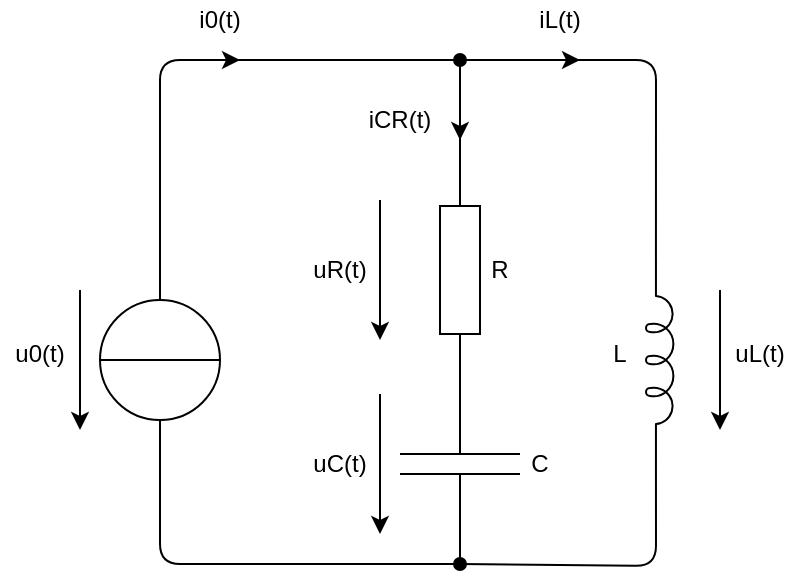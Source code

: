 <mxfile version="13.0.3" type="device"><diagram name="Page-1" id="16e2658f-23c8-b752-8be9-c03fbebb8bbe"><mxGraphModel dx="760" dy="561" grid="1" gridSize="10" guides="1" tooltips="1" connect="1" arrows="1" fold="1" page="1" pageScale="1" pageWidth="1100" pageHeight="850" background="#ffffff" math="0" shadow="0"><root><mxCell id="0"/><mxCell id="1" parent="0"/><mxCell id="T5_zOcptu1lAQSb_OayW-1" value="" style="pointerEvents=1;verticalLabelPosition=bottom;shadow=0;dashed=0;align=center;html=1;verticalAlign=top;shape=mxgraph.electrical.resistors.resistor_1;rotation=90;" vertex="1" parent="1"><mxGeometry x="350" y="415" width="100" height="20" as="geometry"/></mxCell><mxCell id="T5_zOcptu1lAQSb_OayW-2" value="" style="pointerEvents=1;verticalLabelPosition=bottom;shadow=0;dashed=0;align=center;html=1;verticalAlign=top;shape=mxgraph.electrical.capacitors.capacitor_1;rotation=90;" vertex="1" parent="1"><mxGeometry x="350" y="492" width="100" height="60" as="geometry"/></mxCell><mxCell id="T5_zOcptu1lAQSb_OayW-3" value="" style="pointerEvents=1;verticalLabelPosition=bottom;shadow=0;dashed=0;align=center;html=1;verticalAlign=top;shape=mxgraph.electrical.inductors.inductor_5;rotation=90;" vertex="1" parent="1"><mxGeometry x="450" y="463" width="100" height="14" as="geometry"/></mxCell><mxCell id="T5_zOcptu1lAQSb_OayW-4" value="" style="pointerEvents=1;verticalLabelPosition=bottom;shadow=0;dashed=0;align=center;html=1;verticalAlign=top;shape=mxgraph.electrical.signal_sources.ideal_source;" vertex="1" parent="1"><mxGeometry x="220" y="440" width="60" height="60" as="geometry"/></mxCell><mxCell id="T5_zOcptu1lAQSb_OayW-6" value="" style="endArrow=oval;html=1;exitX=0.5;exitY=0;exitDx=0;exitDy=0;exitPerimeter=0;endFill=1;" edge="1" parent="1" source="T5_zOcptu1lAQSb_OayW-4"><mxGeometry width="50" height="50" relative="1" as="geometry"><mxPoint x="270" y="280" as="sourcePoint"/><mxPoint x="400" y="320" as="targetPoint"/><Array as="points"><mxPoint x="250" y="320"/><mxPoint x="400" y="320"/></Array></mxGeometry></mxCell><mxCell id="T5_zOcptu1lAQSb_OayW-7" value="" style="endArrow=none;html=1;entryX=0;entryY=0.645;entryDx=0;entryDy=0;entryPerimeter=0;" edge="1" parent="1" target="T5_zOcptu1lAQSb_OayW-3"><mxGeometry width="50" height="50" relative="1" as="geometry"><mxPoint x="400" y="320" as="sourcePoint"/><mxPoint x="560" y="240" as="targetPoint"/><Array as="points"><mxPoint x="498" y="320"/></Array></mxGeometry></mxCell><mxCell id="T5_zOcptu1lAQSb_OayW-8" value="" style="endArrow=oval;html=1;exitX=0.5;exitY=1;exitDx=0;exitDy=0;exitPerimeter=0;entryX=1;entryY=0.5;entryDx=0;entryDy=0;entryPerimeter=0;endFill=1;" edge="1" parent="1" source="T5_zOcptu1lAQSb_OayW-4" target="T5_zOcptu1lAQSb_OayW-2"><mxGeometry width="50" height="50" relative="1" as="geometry"><mxPoint x="270" y="653" as="sourcePoint"/><mxPoint x="320" y="603" as="targetPoint"/><Array as="points"><mxPoint x="250" y="572"/></Array></mxGeometry></mxCell><mxCell id="T5_zOcptu1lAQSb_OayW-9" value="" style="endArrow=none;html=1;exitX=1;exitY=0.5;exitDx=0;exitDy=0;exitPerimeter=0;entryX=1;entryY=0.645;entryDx=0;entryDy=0;entryPerimeter=0;" edge="1" parent="1" source="T5_zOcptu1lAQSb_OayW-2" target="T5_zOcptu1lAQSb_OayW-3"><mxGeometry width="50" height="50" relative="1" as="geometry"><mxPoint x="450" y="653" as="sourcePoint"/><mxPoint x="500" y="603" as="targetPoint"/><Array as="points"><mxPoint x="498" y="573"/></Array></mxGeometry></mxCell><mxCell id="T5_zOcptu1lAQSb_OayW-10" value="" style="endArrow=classic;html=1;" edge="1" parent="1"><mxGeometry width="50" height="50" relative="1" as="geometry"><mxPoint x="270" y="320" as="sourcePoint"/><mxPoint x="290" y="320" as="targetPoint"/></mxGeometry></mxCell><mxCell id="T5_zOcptu1lAQSb_OayW-11" value="" style="endArrow=none;html=1;exitX=0;exitY=0.5;exitDx=0;exitDy=0;exitPerimeter=0;" edge="1" parent="1" source="T5_zOcptu1lAQSb_OayW-1"><mxGeometry width="50" height="50" relative="1" as="geometry"><mxPoint x="420" y="260" as="sourcePoint"/><mxPoint x="400" y="320" as="targetPoint"/></mxGeometry></mxCell><mxCell id="T5_zOcptu1lAQSb_OayW-12" value="" style="endArrow=classic;html=1;" edge="1" parent="1"><mxGeometry width="50" height="50" relative="1" as="geometry"><mxPoint x="400" y="340" as="sourcePoint"/><mxPoint x="400" y="360" as="targetPoint"/></mxGeometry></mxCell><mxCell id="T5_zOcptu1lAQSb_OayW-13" value="" style="endArrow=classic;html=1;" edge="1" parent="1"><mxGeometry width="50" height="50" relative="1" as="geometry"><mxPoint x="440" y="320" as="sourcePoint"/><mxPoint x="460" y="320" as="targetPoint"/></mxGeometry></mxCell><mxCell id="T5_zOcptu1lAQSb_OayW-14" value="" style="endArrow=classic;html=1;" edge="1" parent="1"><mxGeometry width="50" height="50" relative="1" as="geometry"><mxPoint x="360" y="390" as="sourcePoint"/><mxPoint x="360" y="460" as="targetPoint"/></mxGeometry></mxCell><mxCell id="T5_zOcptu1lAQSb_OayW-15" value="" style="endArrow=classic;html=1;" edge="1" parent="1"><mxGeometry width="50" height="50" relative="1" as="geometry"><mxPoint x="360" y="487" as="sourcePoint"/><mxPoint x="360" y="557" as="targetPoint"/></mxGeometry></mxCell><mxCell id="T5_zOcptu1lAQSb_OayW-16" value="" style="endArrow=classic;html=1;" edge="1" parent="1"><mxGeometry width="50" height="50" relative="1" as="geometry"><mxPoint x="530" y="435" as="sourcePoint"/><mxPoint x="530" y="505" as="targetPoint"/></mxGeometry></mxCell><mxCell id="T5_zOcptu1lAQSb_OayW-17" value="" style="endArrow=classic;html=1;" edge="1" parent="1"><mxGeometry width="50" height="50" relative="1" as="geometry"><mxPoint x="210" y="435" as="sourcePoint"/><mxPoint x="210" y="505" as="targetPoint"/></mxGeometry></mxCell><mxCell id="T5_zOcptu1lAQSb_OayW-18" value="u0(t)" style="text;html=1;strokeColor=none;fillColor=none;align=center;verticalAlign=middle;whiteSpace=wrap;rounded=0;" vertex="1" parent="1"><mxGeometry x="170" y="457" width="40" height="20" as="geometry"/></mxCell><mxCell id="T5_zOcptu1lAQSb_OayW-19" value="uL(t)" style="text;html=1;strokeColor=none;fillColor=none;align=center;verticalAlign=middle;whiteSpace=wrap;rounded=0;" vertex="1" parent="1"><mxGeometry x="530" y="457" width="40" height="20" as="geometry"/></mxCell><mxCell id="T5_zOcptu1lAQSb_OayW-20" value="uC(t)" style="text;html=1;strokeColor=none;fillColor=none;align=center;verticalAlign=middle;whiteSpace=wrap;rounded=0;" vertex="1" parent="1"><mxGeometry x="320" y="512" width="40" height="20" as="geometry"/></mxCell><mxCell id="T5_zOcptu1lAQSb_OayW-21" value="uR(t)" style="text;html=1;strokeColor=none;fillColor=none;align=center;verticalAlign=middle;whiteSpace=wrap;rounded=0;" vertex="1" parent="1"><mxGeometry x="320" y="415" width="40" height="20" as="geometry"/></mxCell><mxCell id="T5_zOcptu1lAQSb_OayW-22" value="i0(t)" style="text;html=1;strokeColor=none;fillColor=none;align=center;verticalAlign=middle;whiteSpace=wrap;rounded=0;" vertex="1" parent="1"><mxGeometry x="260" y="290" width="40" height="20" as="geometry"/></mxCell><mxCell id="T5_zOcptu1lAQSb_OayW-23" value="iL(t)" style="text;html=1;strokeColor=none;fillColor=none;align=center;verticalAlign=middle;whiteSpace=wrap;rounded=0;" vertex="1" parent="1"><mxGeometry x="430" y="290" width="40" height="20" as="geometry"/></mxCell><mxCell id="T5_zOcptu1lAQSb_OayW-24" value="iCR(t)" style="text;html=1;strokeColor=none;fillColor=none;align=center;verticalAlign=middle;whiteSpace=wrap;rounded=0;" vertex="1" parent="1"><mxGeometry x="350" y="340" width="40" height="20" as="geometry"/></mxCell><mxCell id="T5_zOcptu1lAQSb_OayW-25" value="R" style="text;html=1;strokeColor=none;fillColor=none;align=center;verticalAlign=middle;whiteSpace=wrap;rounded=0;" vertex="1" parent="1"><mxGeometry x="400" y="415" width="40" height="20" as="geometry"/></mxCell><mxCell id="T5_zOcptu1lAQSb_OayW-27" value="C" style="text;html=1;strokeColor=none;fillColor=none;align=center;verticalAlign=middle;whiteSpace=wrap;rounded=0;" vertex="1" parent="1"><mxGeometry x="420" y="512" width="40" height="20" as="geometry"/></mxCell><mxCell id="T5_zOcptu1lAQSb_OayW-28" value="L" style="text;html=1;strokeColor=none;fillColor=none;align=center;verticalAlign=middle;whiteSpace=wrap;rounded=0;" vertex="1" parent="1"><mxGeometry x="460" y="457" width="40" height="20" as="geometry"/></mxCell></root></mxGraphModel></diagram></mxfile>
